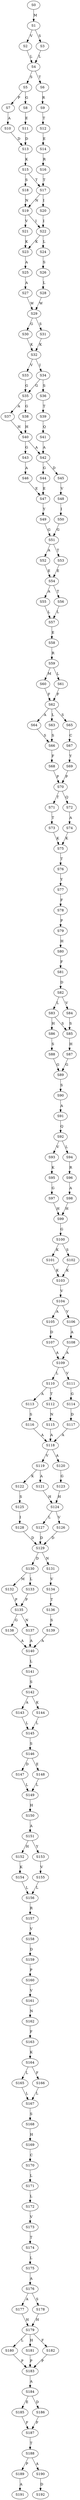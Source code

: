 strict digraph  {
	S0 -> S1 [ label = M ];
	S1 -> S2 [ label = V ];
	S1 -> S3 [ label = S ];
	S2 -> S4 [ label = L ];
	S3 -> S4 [ label = L ];
	S4 -> S5 [ label = S ];
	S4 -> S6 [ label = T ];
	S5 -> S7 [ label = P ];
	S5 -> S8 [ label = G ];
	S6 -> S9 [ label = R ];
	S7 -> S10 [ label = A ];
	S8 -> S11 [ label = E ];
	S9 -> S12 [ label = T ];
	S10 -> S13 [ label = D ];
	S11 -> S13 [ label = D ];
	S12 -> S14 [ label = E ];
	S13 -> S15 [ label = K ];
	S14 -> S16 [ label = R ];
	S15 -> S17 [ label = T ];
	S15 -> S18 [ label = S ];
	S16 -> S17 [ label = T ];
	S17 -> S19 [ label = N ];
	S17 -> S20 [ label = I ];
	S18 -> S19 [ label = N ];
	S19 -> S21 [ label = V ];
	S19 -> S22 [ label = I ];
	S20 -> S22 [ label = I ];
	S21 -> S23 [ label = K ];
	S22 -> S23 [ label = K ];
	S22 -> S24 [ label = L ];
	S23 -> S25 [ label = A ];
	S24 -> S26 [ label = S ];
	S25 -> S27 [ label = A ];
	S26 -> S28 [ label = L ];
	S27 -> S29 [ label = W ];
	S28 -> S29 [ label = W ];
	S29 -> S30 [ label = G ];
	S29 -> S31 [ label = S ];
	S30 -> S32 [ label = K ];
	S31 -> S32 [ label = K ];
	S32 -> S33 [ label = V ];
	S32 -> S34 [ label = I ];
	S33 -> S35 [ label = G ];
	S34 -> S35 [ label = G ];
	S34 -> S36 [ label = S ];
	S35 -> S37 [ label = A ];
	S35 -> S38 [ label = G ];
	S36 -> S39 [ label = T ];
	S37 -> S40 [ label = H ];
	S38 -> S40 [ label = H ];
	S39 -> S41 [ label = Q ];
	S40 -> S42 [ label = A ];
	S40 -> S43 [ label = G ];
	S41 -> S42 [ label = A ];
	S42 -> S44 [ label = G ];
	S42 -> S45 [ label = D ];
	S43 -> S46 [ label = A ];
	S44 -> S47 [ label = E ];
	S45 -> S48 [ label = V ];
	S46 -> S47 [ label = E ];
	S47 -> S49 [ label = Y ];
	S48 -> S50 [ label = I ];
	S49 -> S51 [ label = G ];
	S50 -> S51 [ label = G ];
	S51 -> S52 [ label = A ];
	S51 -> S53 [ label = T ];
	S52 -> S54 [ label = E ];
	S53 -> S54 [ label = E ];
	S54 -> S55 [ label = A ];
	S54 -> S56 [ label = T ];
	S55 -> S57 [ label = L ];
	S56 -> S57 [ label = L ];
	S57 -> S58 [ label = E ];
	S58 -> S59 [ label = R ];
	S59 -> S60 [ label = M ];
	S59 -> S61 [ label = L ];
	S60 -> S62 [ label = F ];
	S61 -> S62 [ label = F ];
	S62 -> S63 [ label = L ];
	S62 -> S64 [ label = A ];
	S62 -> S65 [ label = S ];
	S63 -> S66 [ label = S ];
	S64 -> S66 [ label = S ];
	S65 -> S67 [ label = C ];
	S66 -> S68 [ label = F ];
	S67 -> S69 [ label = Y ];
	S68 -> S70 [ label = P ];
	S69 -> S70 [ label = P ];
	S70 -> S71 [ label = T ];
	S70 -> S72 [ label = Q ];
	S71 -> S73 [ label = T ];
	S72 -> S74 [ label = A ];
	S73 -> S75 [ label = K ];
	S74 -> S75 [ label = K ];
	S75 -> S76 [ label = T ];
	S76 -> S77 [ label = Y ];
	S77 -> S78 [ label = F ];
	S78 -> S79 [ label = P ];
	S79 -> S80 [ label = H ];
	S80 -> S81 [ label = F ];
	S81 -> S82 [ label = D ];
	S82 -> S83 [ label = L ];
	S82 -> S84 [ label = V ];
	S83 -> S85 [ label = S ];
	S83 -> S86 [ label = H ];
	S84 -> S85 [ label = S ];
	S85 -> S87 [ label = H ];
	S86 -> S88 [ label = S ];
	S87 -> S89 [ label = G ];
	S88 -> S89 [ label = G ];
	S89 -> S90 [ label = S ];
	S90 -> S91 [ label = A ];
	S91 -> S92 [ label = Q ];
	S92 -> S93 [ label = V ];
	S92 -> S94 [ label = L ];
	S93 -> S95 [ label = K ];
	S94 -> S96 [ label = R ];
	S95 -> S97 [ label = G ];
	S96 -> S98 [ label = A ];
	S97 -> S99 [ label = H ];
	S98 -> S99 [ label = H ];
	S99 -> S100 [ label = G ];
	S100 -> S101 [ label = K ];
	S100 -> S102 [ label = S ];
	S101 -> S103 [ label = K ];
	S102 -> S103 [ label = K ];
	S103 -> S104 [ label = V ];
	S104 -> S105 [ label = A ];
	S104 -> S106 [ label = V ];
	S105 -> S107 [ label = D ];
	S106 -> S108 [ label = A ];
	S107 -> S109 [ label = A ];
	S108 -> S109 [ label = A ];
	S109 -> S110 [ label = L ];
	S109 -> S111 [ label = V ];
	S110 -> S112 [ label = T ];
	S110 -> S113 [ label = A ];
	S111 -> S114 [ label = G ];
	S112 -> S115 [ label = N ];
	S113 -> S116 [ label = S ];
	S114 -> S117 [ label = D ];
	S115 -> S118 [ label = A ];
	S116 -> S118 [ label = A ];
	S117 -> S118 [ label = A ];
	S118 -> S119 [ label = V ];
	S118 -> S120 [ label = A ];
	S119 -> S121 [ label = A ];
	S119 -> S122 [ label = K ];
	S120 -> S123 [ label = G ];
	S121 -> S124 [ label = H ];
	S122 -> S125 [ label = S ];
	S123 -> S124 [ label = H ];
	S124 -> S126 [ label = V ];
	S124 -> S127 [ label = L ];
	S125 -> S128 [ label = I ];
	S126 -> S129 [ label = D ];
	S127 -> S129 [ label = D ];
	S128 -> S129 [ label = D ];
	S129 -> S130 [ label = D ];
	S129 -> S131 [ label = N ];
	S130 -> S132 [ label = M ];
	S130 -> S133 [ label = L ];
	S131 -> S134 [ label = V ];
	S132 -> S135 [ label = P ];
	S133 -> S135 [ label = P ];
	S134 -> S136 [ label = T ];
	S135 -> S137 [ label = N ];
	S135 -> S138 [ label = G ];
	S136 -> S139 [ label = S ];
	S137 -> S140 [ label = A ];
	S138 -> S140 [ label = A ];
	S139 -> S140 [ label = A ];
	S140 -> S141 [ label = L ];
	S141 -> S142 [ label = S ];
	S142 -> S143 [ label = A ];
	S142 -> S144 [ label = K ];
	S143 -> S145 [ label = L ];
	S144 -> S145 [ label = L ];
	S145 -> S146 [ label = S ];
	S146 -> S147 [ label = D ];
	S146 -> S148 [ label = E ];
	S147 -> S149 [ label = L ];
	S148 -> S149 [ label = L ];
	S149 -> S150 [ label = H ];
	S150 -> S151 [ label = A ];
	S151 -> S152 [ label = H ];
	S151 -> S153 [ label = Y ];
	S152 -> S154 [ label = K ];
	S153 -> S155 [ label = V ];
	S154 -> S156 [ label = L ];
	S155 -> S156 [ label = L ];
	S156 -> S157 [ label = R ];
	S157 -> S158 [ label = V ];
	S158 -> S159 [ label = D ];
	S159 -> S160 [ label = P ];
	S160 -> S161 [ label = V ];
	S161 -> S162 [ label = N ];
	S162 -> S163 [ label = F ];
	S163 -> S164 [ label = K ];
	S164 -> S165 [ label = L ];
	S164 -> S166 [ label = F ];
	S165 -> S167 [ label = L ];
	S166 -> S167 [ label = L ];
	S167 -> S168 [ label = S ];
	S168 -> S169 [ label = H ];
	S169 -> S170 [ label = C ];
	S170 -> S171 [ label = L ];
	S171 -> S172 [ label = L ];
	S172 -> S173 [ label = V ];
	S173 -> S174 [ label = T ];
	S174 -> S175 [ label = L ];
	S175 -> S176 [ label = A ];
	S176 -> S177 [ label = A ];
	S176 -> S178 [ label = S ];
	S177 -> S179 [ label = H ];
	S178 -> S179 [ label = H ];
	S179 -> S180 [ label = L ];
	S179 -> S181 [ label = H ];
	S179 -> S182 [ label = F ];
	S180 -> S183 [ label = P ];
	S181 -> S183 [ label = P ];
	S182 -> S183 [ label = P ];
	S183 -> S184 [ label = A ];
	S184 -> S185 [ label = E ];
	S184 -> S186 [ label = D ];
	S185 -> S187 [ label = F ];
	S186 -> S187 [ label = F ];
	S187 -> S188 [ label = T ];
	S188 -> S189 [ label = P ];
	S188 -> S190 [ label = A ];
	S189 -> S191 [ label = A ];
	S190 -> S192 [ label = D ];
}
